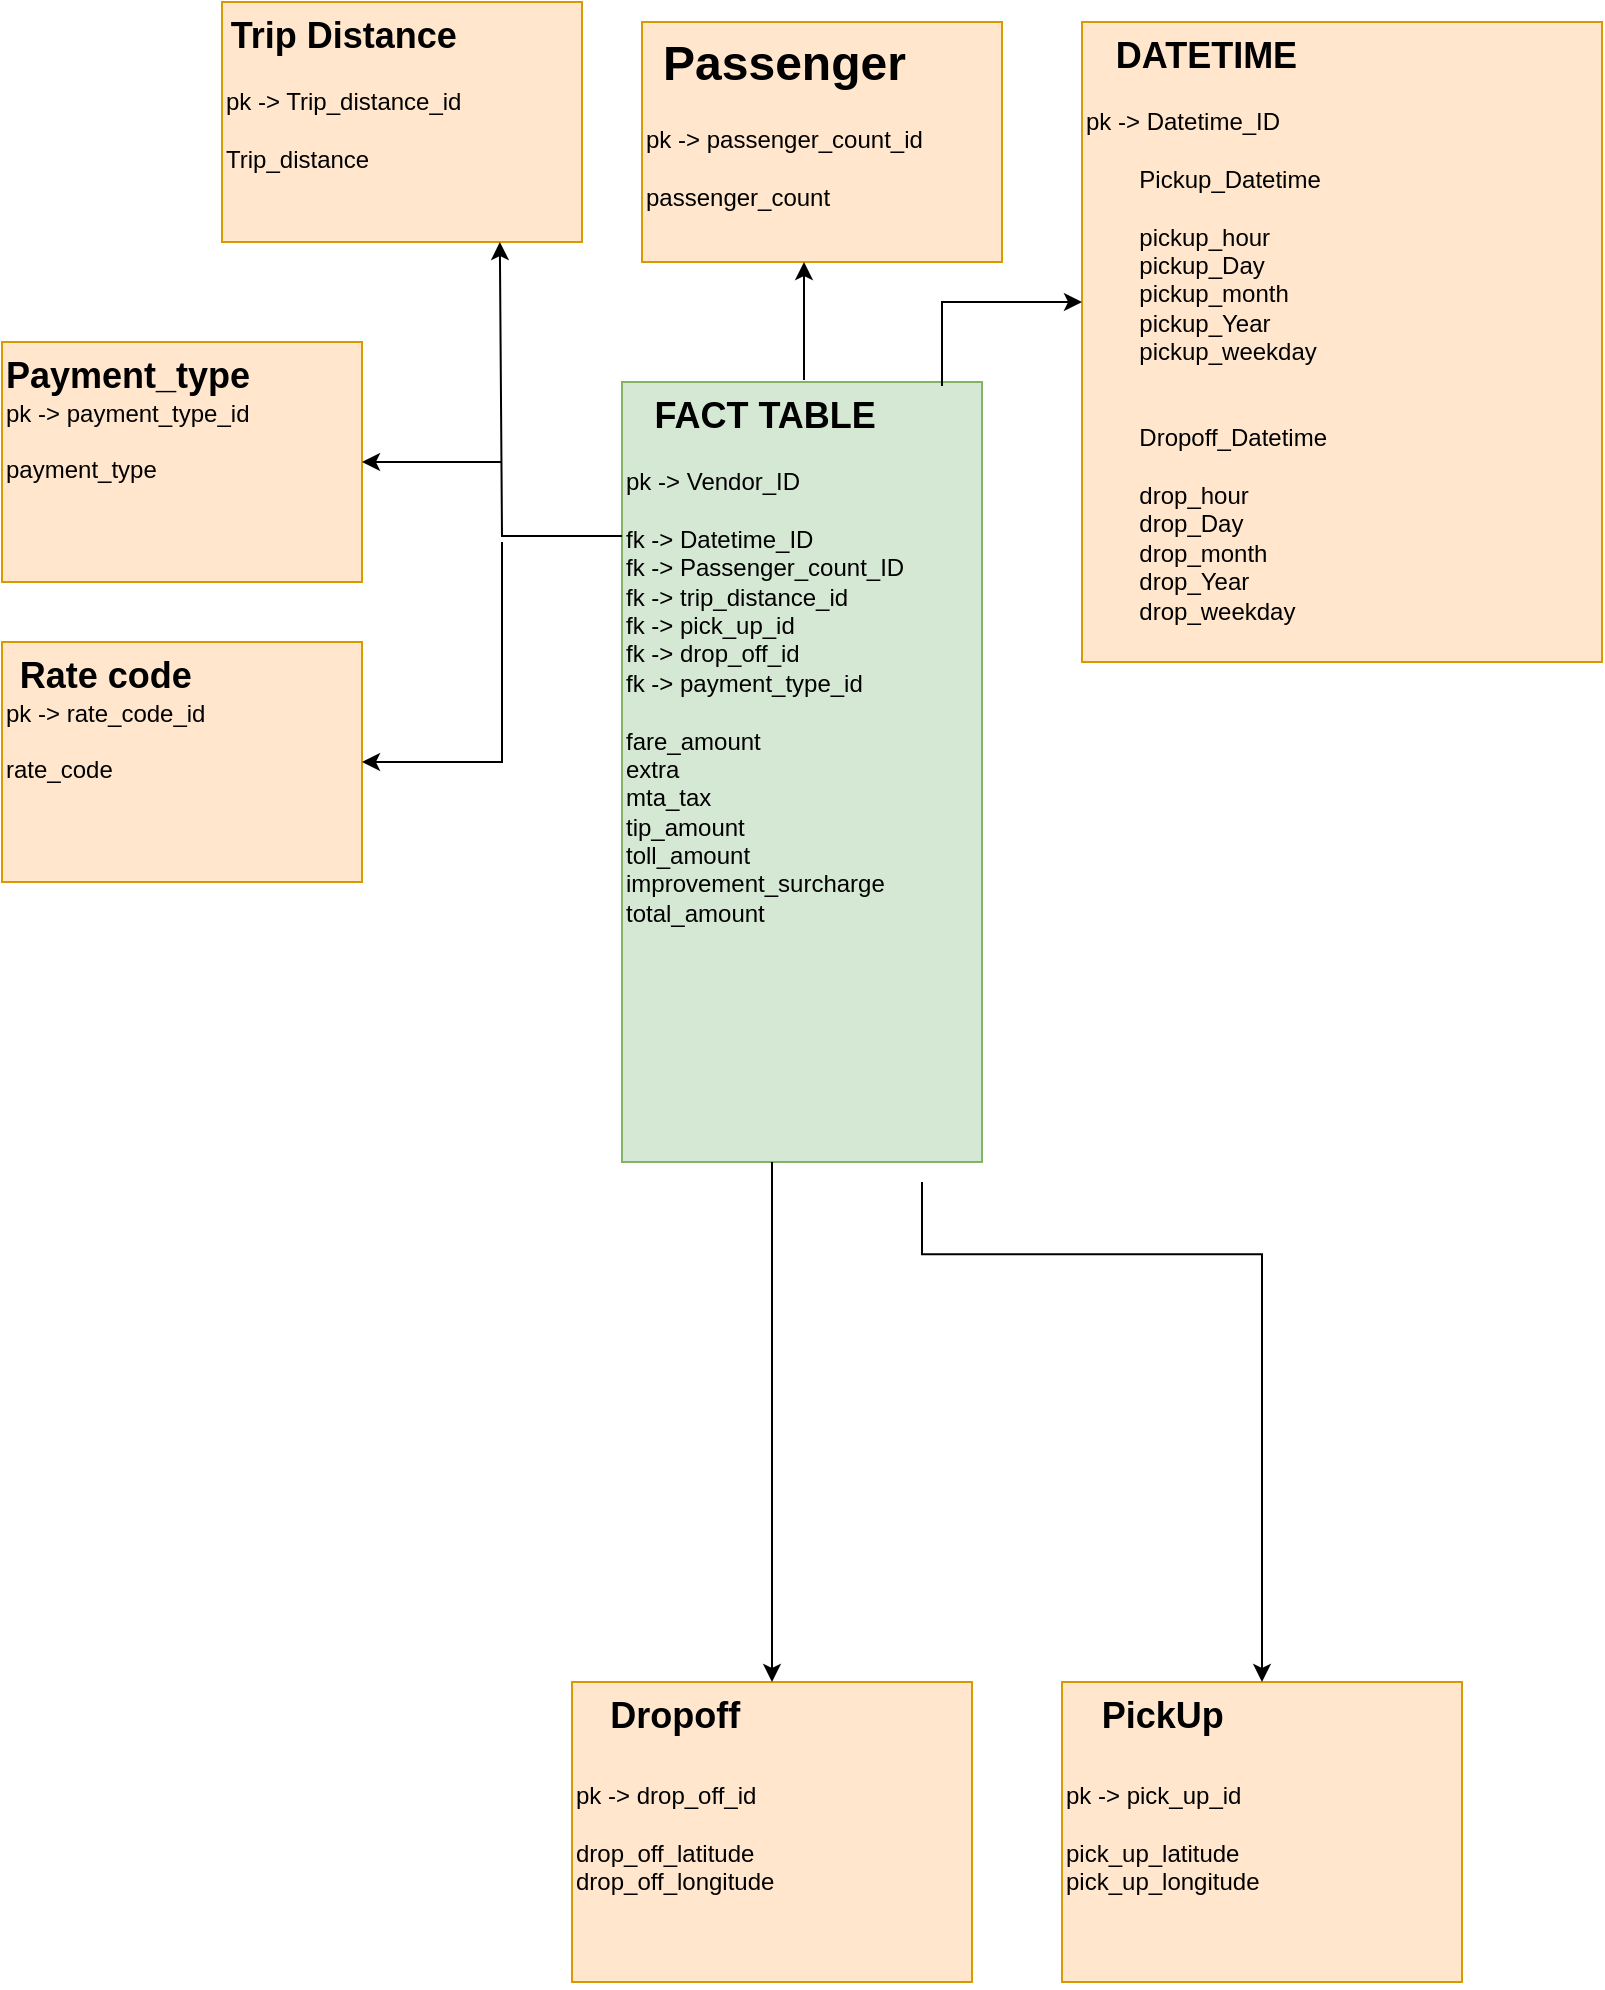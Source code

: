 <mxfile version="24.8.4">
  <diagram name="Page-1" id="pibsV7GifnLzg7nCFkHP">
    <mxGraphModel grid="1" page="1" gridSize="10" guides="1" tooltips="1" connect="1" arrows="1" fold="1" pageScale="1" pageWidth="850" pageHeight="1100" math="0" shadow="0">
      <root>
        <mxCell id="0" />
        <mxCell id="1" parent="0" />
        <mxCell id="9EcVI1wDQFmPsQcYBAme-5" value="&lt;div style=&quot;text-align: center;&quot;&gt;&lt;b style=&quot;background-color: initial;&quot;&gt;&lt;font style=&quot;font-size: 18px;&quot;&gt;FACT TABLE&lt;/font&gt;&lt;/b&gt;&lt;/div&gt;&lt;div style=&quot;text-align: center;&quot;&gt;&lt;br&gt;&lt;/div&gt;&lt;div&gt;pk -&amp;gt; Vendor_ID&lt;/div&gt;&lt;div&gt;&lt;br&gt;&lt;/div&gt;&lt;div&gt;fk -&amp;gt; Datetime_ID&lt;/div&gt;&lt;div&gt;fk -&amp;gt; Passenger_count_ID&lt;/div&gt;&lt;div&gt;fk -&amp;gt; trip_distance_id&lt;/div&gt;&lt;div&gt;fk -&amp;gt; pick_up_id&lt;/div&gt;&lt;div&gt;&lt;div&gt;fk -&amp;gt; drop_off_id&lt;/div&gt;&lt;div&gt;fk -&amp;gt; payment_type_id&lt;/div&gt;&lt;/div&gt;&lt;div&gt;&lt;br&gt;&lt;/div&gt;&lt;div&gt;fare_amount&lt;/div&gt;&lt;div&gt;extra&lt;/div&gt;&lt;div&gt;mta_tax&lt;/div&gt;&lt;div&gt;tip_amount&lt;/div&gt;&lt;div&gt;toll_amount&lt;/div&gt;&lt;div&gt;improvement_surcharge&lt;/div&gt;&lt;div&gt;total_amount&lt;/div&gt;&lt;div&gt;&lt;br&gt;&lt;/div&gt;" style="text;html=1;whiteSpace=wrap;overflow=hidden;rounded=0;fillColor=#d5e8d4;strokeColor=#82b366;" vertex="1" parent="1">
          <mxGeometry x="350" y="210" width="180" height="390" as="geometry" />
        </mxCell>
        <mxCell id="9EcVI1wDQFmPsQcYBAme-6" value="&lt;div style=&quot;text-align: center;&quot;&gt;&lt;b style=&quot;font-size: 18px; background-color: initial;&quot;&gt;DATETIME&lt;/b&gt;&lt;/div&gt;&lt;div style=&quot;text-align: center;&quot;&gt;&lt;br&gt;&lt;/div&gt;&lt;div&gt;pk -&amp;gt; Datetime_ID&lt;/div&gt;&lt;div&gt;&lt;br&gt;&lt;/div&gt;&lt;div&gt;&amp;nbsp; &amp;nbsp; &amp;nbsp; &amp;nbsp; Pickup_Datetime&lt;/div&gt;&lt;div&gt;&lt;span style=&quot;white-space: pre;&quot;&gt;&#x9;&lt;/span&gt;&lt;br&gt;&lt;/div&gt;&lt;div&gt;&lt;span style=&quot;white-space: pre;&quot;&gt;&#x9;&lt;/span&gt;pickup_hour&lt;br&gt;&lt;/div&gt;&lt;div&gt;&lt;span style=&quot;white-space: pre;&quot;&gt;&#x9;&lt;/span&gt;pickup_Day&lt;br&gt;&lt;/div&gt;&lt;div&gt;&lt;span style=&quot;white-space: pre;&quot;&gt;&#x9;&lt;/span&gt;pickup_month&lt;br&gt;&lt;/div&gt;&lt;div&gt;&lt;span style=&quot;white-space: pre;&quot;&gt;&#x9;&lt;/span&gt;pickup_Year&lt;br&gt;&lt;/div&gt;&lt;div&gt;&lt;span style=&quot;white-space: pre;&quot;&gt;&#x9;&lt;/span&gt;pickup_weekday&lt;br&gt;&lt;/div&gt;&lt;div&gt;&lt;span style=&quot;white-space: pre;&quot;&gt;&#x9;&lt;/span&gt;&lt;br&gt;&lt;/div&gt;&lt;div&gt;&lt;br&gt;&lt;/div&gt;&lt;div&gt;&lt;span style=&quot;white-space: pre;&quot;&gt;&#x9;&lt;/span&gt;Dropoff_Datetime&lt;br&gt;&lt;/div&gt;&lt;div&gt;&lt;span style=&quot;white-space: pre;&quot;&gt;&#x9;&lt;/span&gt;&lt;br&gt;&lt;/div&gt;&lt;div&gt;&lt;span style=&quot;white-space: pre;&quot;&gt;&lt;span style=&quot;white-space: pre;&quot;&gt;&#x9;&lt;/span&gt;drop_hour&lt;/span&gt;&lt;br&gt;&lt;/div&gt;&lt;div&gt;&lt;span style=&quot;white-space: pre;&quot;&gt;&lt;span style=&quot;white-space: pre;&quot;&gt;&#x9;&lt;/span&gt;drop_Day&lt;br&gt;&lt;/span&gt;&lt;/div&gt;&lt;div&gt;&lt;span style=&quot;white-space: pre;&quot;&gt;&lt;span style=&quot;white-space: pre;&quot;&gt;&#x9;&lt;/span&gt;drop_month&lt;br&gt;&lt;/span&gt;&lt;/div&gt;&lt;div&gt;&lt;span style=&quot;white-space: pre;&quot;&gt;&lt;span style=&quot;white-space: pre;&quot;&gt;&#x9;&lt;/span&gt;drop_Year&lt;br&gt;&lt;/span&gt;&lt;/div&gt;&lt;div&gt;&lt;span style=&quot;white-space: pre;&quot;&gt;&lt;span style=&quot;white-space: pre;&quot;&gt;&#x9;&lt;/span&gt;drop_weekday&lt;br&gt;&lt;/span&gt;&lt;/div&gt;&lt;div&gt;&lt;span style=&quot;white-space: pre;&quot;&gt;&lt;br&gt;&lt;/span&gt;&lt;/div&gt;&lt;div&gt;&lt;br&gt;&lt;/div&gt;&lt;div&gt;&lt;br&gt;&lt;/div&gt;&lt;div&gt;&lt;br&gt;&lt;/div&gt;" style="text;html=1;whiteSpace=wrap;overflow=hidden;rounded=0;fillColor=#ffe6cc;strokeColor=#d79b00;" vertex="1" parent="1">
          <mxGeometry x="580" y="30" width="260" height="320" as="geometry" />
        </mxCell>
        <mxCell id="M2XYpdZxmSp8KGmBkGa--10" value="&lt;h1 style=&quot;text-align: center; margin-top: 0px;&quot;&gt;Passenger&lt;/h1&gt;&lt;div&gt;pk -&amp;gt; passenger_count_id&lt;/div&gt;&lt;div&gt;&lt;br&gt;&lt;/div&gt;&lt;div&gt;passenger_count&lt;/div&gt;" style="text;html=1;whiteSpace=wrap;overflow=hidden;rounded=0;fillColor=#ffe6cc;strokeColor=#d79b00;" vertex="1" parent="1">
          <mxGeometry x="360" y="30" width="180" height="120" as="geometry" />
        </mxCell>
        <mxCell id="M2XYpdZxmSp8KGmBkGa--11" value="&lt;div style=&quot;text-align: center;&quot;&gt;&lt;b style=&quot;font-size: 18px; background-color: initial;&quot;&gt;Trip Distance&lt;/b&gt;&lt;/div&gt;&lt;div style=&quot;text-align: center;&quot;&gt;&lt;br&gt;&lt;/div&gt;&lt;div&gt;pk -&amp;gt; Trip_distance_id&lt;/div&gt;&lt;div&gt;&lt;br&gt;&lt;/div&gt;&lt;div&gt;Trip_distance&lt;/div&gt;&lt;div&gt;&lt;br&gt;&lt;/div&gt;" style="text;html=1;whiteSpace=wrap;overflow=hidden;rounded=0;fillColor=#ffe6cc;strokeColor=#d79b00;" vertex="1" parent="1">
          <mxGeometry x="150" y="20" width="180" height="120" as="geometry" />
        </mxCell>
        <mxCell id="M2XYpdZxmSp8KGmBkGa--16" value="" style="endArrow=classic;html=1;rounded=0;entryX=0.45;entryY=1;entryDx=0;entryDy=0;entryPerimeter=0;" edge="1" parent="1" target="M2XYpdZxmSp8KGmBkGa--10">
          <mxGeometry width="50" height="50" relative="1" as="geometry">
            <mxPoint x="441" y="209" as="sourcePoint" />
            <mxPoint x="450" y="270" as="targetPoint" />
          </mxGeometry>
        </mxCell>
        <mxCell id="M2XYpdZxmSp8KGmBkGa--20" value="" style="endArrow=classic;html=1;rounded=0;" edge="1" parent="1">
          <mxGeometry width="50" height="50" relative="1" as="geometry">
            <mxPoint x="510" y="212" as="sourcePoint" />
            <mxPoint x="580" y="170" as="targetPoint" />
            <Array as="points">
              <mxPoint x="510" y="170" />
            </Array>
          </mxGeometry>
        </mxCell>
        <mxCell id="M2XYpdZxmSp8KGmBkGa--21" value="" style="endArrow=classic;html=1;rounded=0;" edge="1" parent="1">
          <mxGeometry width="50" height="50" relative="1" as="geometry">
            <mxPoint x="350" y="287" as="sourcePoint" />
            <mxPoint x="288.92" y="140" as="targetPoint" />
            <Array as="points">
              <mxPoint x="290" y="287" />
            </Array>
          </mxGeometry>
        </mxCell>
        <mxCell id="M2XYpdZxmSp8KGmBkGa--22" value="&lt;div style=&quot;text-align: center;&quot;&gt;&lt;b style=&quot;font-size: 18px; background-color: initial;&quot;&gt;PickUp&lt;/b&gt;&lt;/div&gt;&lt;div&gt;&lt;font style=&quot;font-size: 18px;&quot;&gt;&lt;b&gt;&lt;br&gt;&lt;/b&gt;&lt;/font&gt;&lt;/div&gt;&lt;div&gt;&lt;font style=&quot;font-size: 12px;&quot;&gt;pk -&amp;gt; pick_up_id&lt;/font&gt;&lt;/div&gt;&lt;div&gt;&lt;font style=&quot;font-size: 12px;&quot;&gt;&lt;br&gt;&lt;/font&gt;&lt;/div&gt;&lt;div&gt;&lt;font style=&quot;font-size: 12px;&quot;&gt;pick_up_latitude&lt;/font&gt;&lt;/div&gt;&lt;div&gt;&lt;font style=&quot;font-size: 12px;&quot;&gt;pick_up_longitude&lt;/font&gt;&lt;/div&gt;" style="text;html=1;whiteSpace=wrap;overflow=hidden;rounded=0;fillColor=#ffe6cc;strokeColor=#d79b00;" vertex="1" parent="1">
          <mxGeometry x="570" y="860" width="200" height="150" as="geometry" />
        </mxCell>
        <mxCell id="M2XYpdZxmSp8KGmBkGa--23" value="" style="endArrow=classic;html=1;rounded=0;entryX=0.5;entryY=0;entryDx=0;entryDy=0;" edge="1" parent="1" target="M2XYpdZxmSp8KGmBkGa--22">
          <mxGeometry width="50" height="50" relative="1" as="geometry">
            <mxPoint x="500" y="610" as="sourcePoint" />
            <mxPoint x="670" y="850" as="targetPoint" />
            <Array as="points">
              <mxPoint x="500" y="646.08" />
              <mxPoint x="620" y="646.08" />
              <mxPoint x="670" y="646.08" />
            </Array>
          </mxGeometry>
        </mxCell>
        <mxCell id="M2XYpdZxmSp8KGmBkGa--25" value="&lt;div style=&quot;text-align: center;&quot;&gt;&lt;b style=&quot;font-size: 18px; background-color: initial;&quot;&gt;Dropoff&lt;/b&gt;&lt;/div&gt;&lt;div&gt;&lt;font style=&quot;font-size: 18px;&quot;&gt;&lt;b&gt;&lt;br&gt;&lt;/b&gt;&lt;/font&gt;&lt;/div&gt;&lt;div&gt;&lt;font style=&quot;font-size: 12px;&quot;&gt;pk -&amp;gt; drop_off_id&lt;/font&gt;&lt;/div&gt;&lt;div&gt;&lt;font style=&quot;font-size: 12px;&quot;&gt;&lt;br&gt;&lt;/font&gt;&lt;/div&gt;&lt;div&gt;&lt;font style=&quot;font-size: 12px;&quot;&gt;drop_off_latitude&lt;/font&gt;&lt;/div&gt;&lt;div&gt;&lt;font style=&quot;font-size: 12px;&quot;&gt;drop_off_longitude&lt;/font&gt;&lt;/div&gt;" style="text;html=1;whiteSpace=wrap;overflow=hidden;rounded=0;fillColor=#ffe6cc;strokeColor=#d79b00;" vertex="1" parent="1">
          <mxGeometry x="325" y="860" width="200" height="150" as="geometry" />
        </mxCell>
        <mxCell id="M2XYpdZxmSp8KGmBkGa--26" value="" style="endArrow=classic;html=1;rounded=0;entryX=0.5;entryY=0;entryDx=0;entryDy=0;" edge="1" parent="1" target="M2XYpdZxmSp8KGmBkGa--25">
          <mxGeometry width="50" height="50" relative="1" as="geometry">
            <mxPoint x="425" y="600" as="sourcePoint" />
            <mxPoint x="320" y="300" as="targetPoint" />
          </mxGeometry>
        </mxCell>
        <mxCell id="M2XYpdZxmSp8KGmBkGa--27" value="&lt;div style=&quot;text-align: center;&quot;&gt;&lt;span style=&quot;font-size: 18px;&quot;&gt;&lt;b&gt;Payment_type&lt;/b&gt;&lt;/span&gt;&lt;/div&gt;&lt;div&gt;pk -&amp;gt; payment_type_id&lt;/div&gt;&lt;div&gt;&lt;br&gt;&lt;/div&gt;&lt;div&gt;payment_type&lt;br&gt;&lt;/div&gt;&lt;div&gt;&lt;br&gt;&lt;/div&gt;" style="text;html=1;whiteSpace=wrap;overflow=hidden;rounded=0;fillColor=#ffe6cc;strokeColor=#d79b00;" vertex="1" parent="1">
          <mxGeometry x="40" y="190" width="180" height="120" as="geometry" />
        </mxCell>
        <mxCell id="M2XYpdZxmSp8KGmBkGa--28" value="&lt;div style=&quot;text-align: center;&quot;&gt;&lt;span style=&quot;font-size: 18px;&quot;&gt;&lt;b&gt;Rate code&lt;/b&gt;&lt;/span&gt;&lt;/div&gt;&lt;div&gt;pk -&amp;gt; rate_code_id&lt;/div&gt;&lt;div&gt;&lt;br&gt;&lt;/div&gt;&lt;div&gt;rate_code&lt;br&gt;&lt;/div&gt;&lt;div&gt;&lt;br&gt;&lt;/div&gt;" style="text;html=1;whiteSpace=wrap;overflow=hidden;rounded=0;fillColor=#ffe6cc;strokeColor=#d79b00;" vertex="1" parent="1">
          <mxGeometry x="40" y="340" width="180" height="120" as="geometry" />
        </mxCell>
        <mxCell id="M2XYpdZxmSp8KGmBkGa--29" value="" style="endArrow=classic;html=1;rounded=0;entryX=1;entryY=0.5;entryDx=0;entryDy=0;" edge="1" parent="1" target="M2XYpdZxmSp8KGmBkGa--27">
          <mxGeometry width="50" height="50" relative="1" as="geometry">
            <mxPoint x="290" y="250" as="sourcePoint" />
            <mxPoint x="320" y="300" as="targetPoint" />
          </mxGeometry>
        </mxCell>
        <mxCell id="M2XYpdZxmSp8KGmBkGa--30" value="" style="endArrow=classic;html=1;rounded=0;entryX=1;entryY=0.5;entryDx=0;entryDy=0;" edge="1" parent="1" target="M2XYpdZxmSp8KGmBkGa--28">
          <mxGeometry width="50" height="50" relative="1" as="geometry">
            <mxPoint x="290" y="290" as="sourcePoint" />
            <mxPoint x="320" y="300" as="targetPoint" />
            <Array as="points">
              <mxPoint x="290" y="400" />
            </Array>
          </mxGeometry>
        </mxCell>
      </root>
    </mxGraphModel>
  </diagram>
</mxfile>

